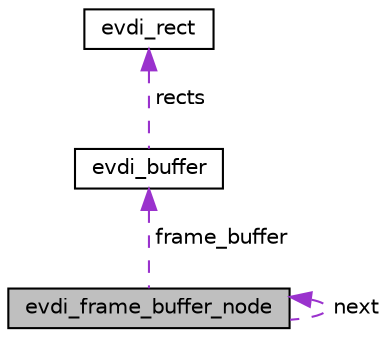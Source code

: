 digraph "evdi_frame_buffer_node"
{
 // LATEX_PDF_SIZE
  edge [fontname="Helvetica",fontsize="10",labelfontname="Helvetica",labelfontsize="10"];
  node [fontname="Helvetica",fontsize="10",shape=record];
  Node1 [label="evdi_frame_buffer_node",height=0.2,width=0.4,color="black", fillcolor="grey75", style="filled", fontcolor="black",tooltip=" "];
  Node2 -> Node1 [dir="back",color="darkorchid3",fontsize="10",style="dashed",label=" frame_buffer" ,fontname="Helvetica"];
  Node2 [label="evdi_buffer",height=0.2,width=0.4,color="black", fillcolor="white", style="filled",URL="$structevdi__buffer.html",tooltip=" "];
  Node3 -> Node2 [dir="back",color="darkorchid3",fontsize="10",style="dashed",label=" rects" ,fontname="Helvetica"];
  Node3 [label="evdi_rect",height=0.2,width=0.4,color="black", fillcolor="white", style="filled",URL="$structevdi__rect.html",tooltip=" "];
  Node1 -> Node1 [dir="back",color="darkorchid3",fontsize="10",style="dashed",label=" next" ,fontname="Helvetica"];
}

